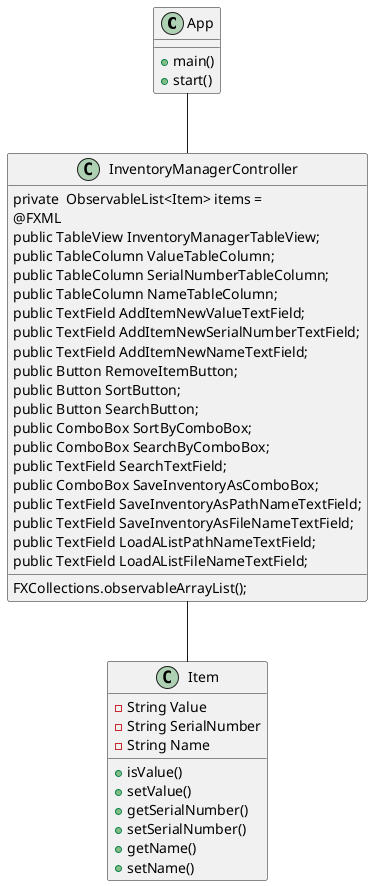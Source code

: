 @startuml
'https://plantuml.com/sequence-diagram

class App{

+main()
+start()
}

class Item{
    - String Value
    - String SerialNumber
    - String Name

    +isValue()
    +setValue()
    +getSerialNumber()
    +setSerialNumber()
    +getName()
    +setName()

}

class InventoryManagerController{
    private  ObservableList<Item> items =
            FXCollections.observableArrayList();
    @FXML
    public TableView InventoryManagerTableView;
    public TableColumn ValueTableColumn;
    public TableColumn SerialNumberTableColumn;
    public TableColumn NameTableColumn;
    public TextField AddItemNewValueTextField;
    public TextField AddItemNewSerialNumberTextField;
    public TextField AddItemNewNameTextField;
    public Button RemoveItemButton;
    public Button SortButton;
    public Button SearchButton;
    public ComboBox SortByComboBox;
    public ComboBox SearchByComboBox;
    public TextField SearchTextField;
    public ComboBox SaveInventoryAsComboBox;
    public TextField SaveInventoryAsPathNameTextField;
    public TextField SaveInventoryAsFileNameTextField;
    public TextField LoadAListPathNameTextField;
    public TextField LoadAListFileNameTextField;
}



App -- InventoryManagerController
InventoryManagerController -- Item
@enduml